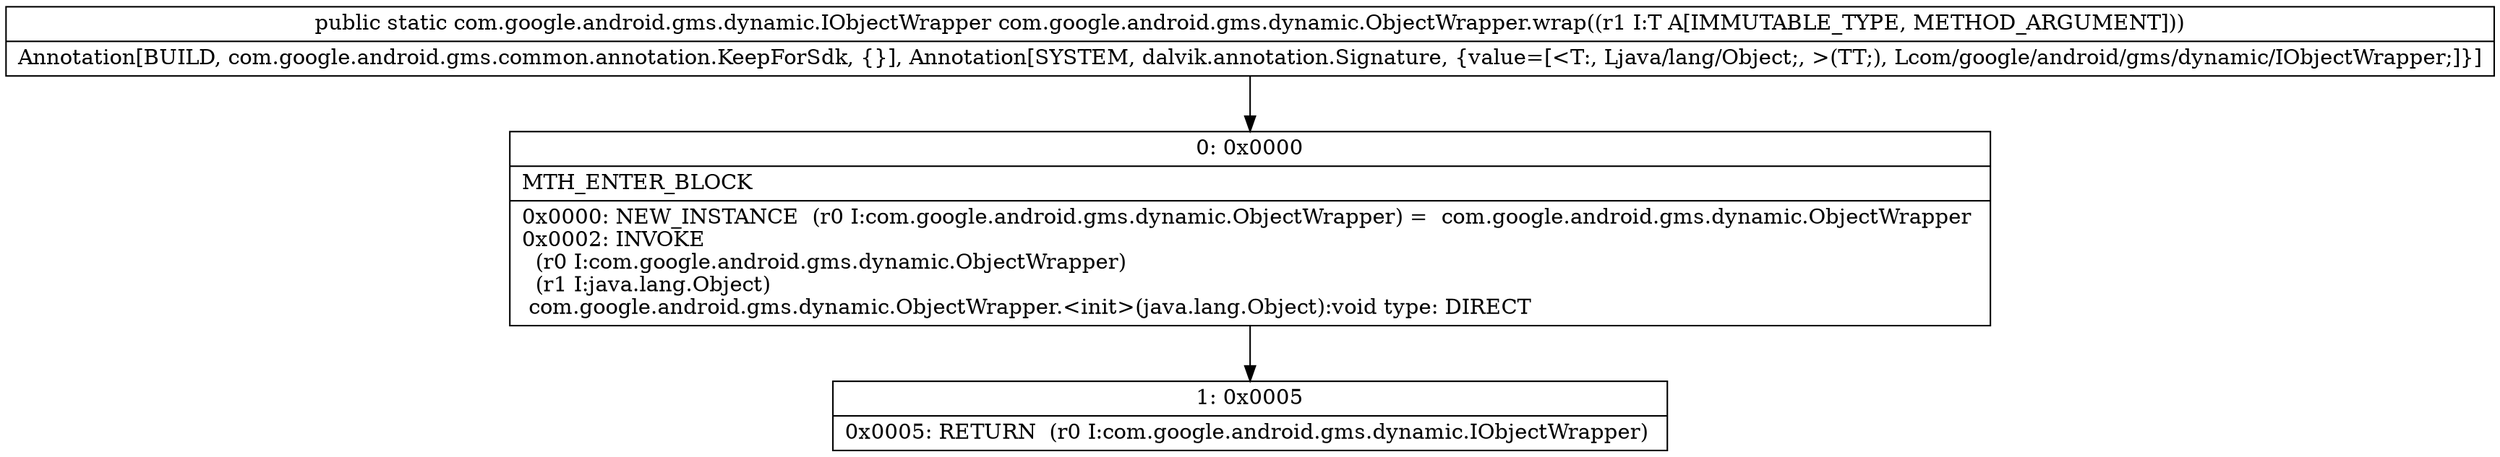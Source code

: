digraph "CFG forcom.google.android.gms.dynamic.ObjectWrapper.wrap(Ljava\/lang\/Object;)Lcom\/google\/android\/gms\/dynamic\/IObjectWrapper;" {
Node_0 [shape=record,label="{0\:\ 0x0000|MTH_ENTER_BLOCK\l|0x0000: NEW_INSTANCE  (r0 I:com.google.android.gms.dynamic.ObjectWrapper) =  com.google.android.gms.dynamic.ObjectWrapper \l0x0002: INVOKE  \l  (r0 I:com.google.android.gms.dynamic.ObjectWrapper)\l  (r1 I:java.lang.Object)\l com.google.android.gms.dynamic.ObjectWrapper.\<init\>(java.lang.Object):void type: DIRECT \l}"];
Node_1 [shape=record,label="{1\:\ 0x0005|0x0005: RETURN  (r0 I:com.google.android.gms.dynamic.IObjectWrapper) \l}"];
MethodNode[shape=record,label="{public static com.google.android.gms.dynamic.IObjectWrapper com.google.android.gms.dynamic.ObjectWrapper.wrap((r1 I:T A[IMMUTABLE_TYPE, METHOD_ARGUMENT]))  | Annotation[BUILD, com.google.android.gms.common.annotation.KeepForSdk, \{\}], Annotation[SYSTEM, dalvik.annotation.Signature, \{value=[\<T:, Ljava\/lang\/Object;, \>(TT;), Lcom\/google\/android\/gms\/dynamic\/IObjectWrapper;]\}]\l}"];
MethodNode -> Node_0;
Node_0 -> Node_1;
}

